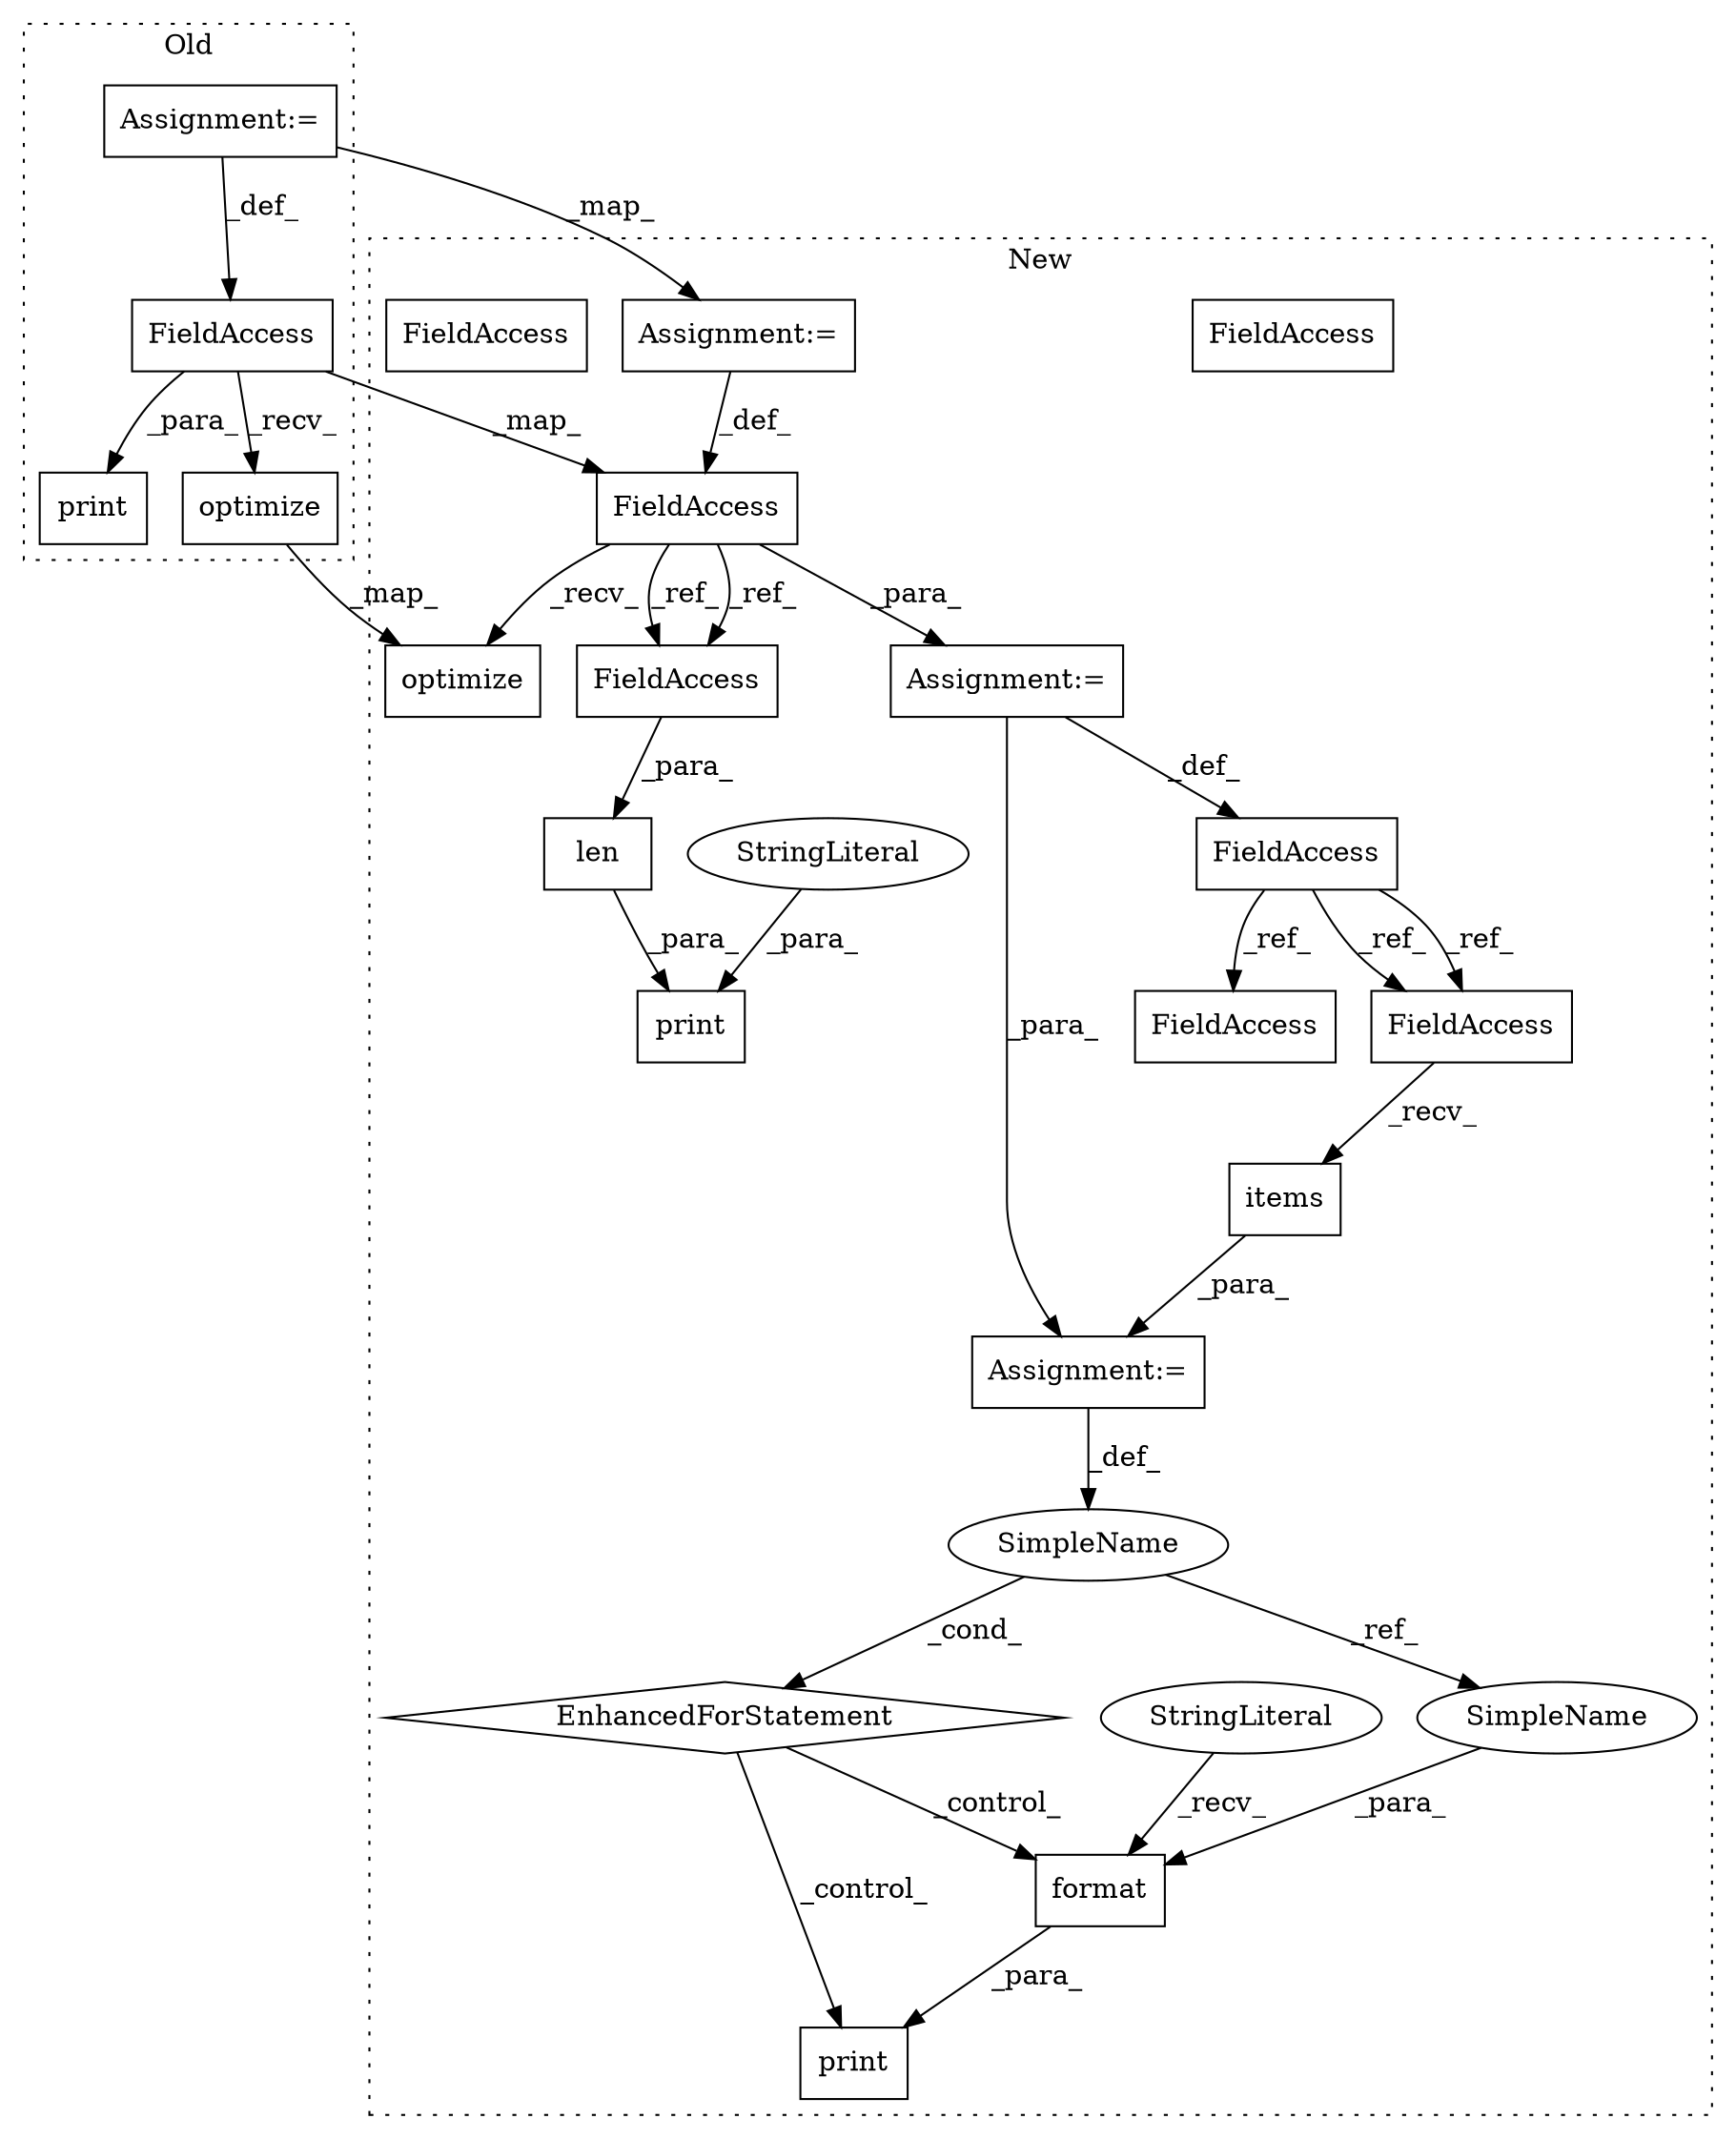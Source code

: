 digraph G {
subgraph cluster0 {
1 [label="print" a="32" s="1352,1374" l="6,1" shape="box"];
14 [label="Assignment:=" a="7" s="1275" l="1" shape="box"];
19 [label="FieldAccess" a="22" s="1270" l="5" shape="box"];
20 [label="optimize" a="32" s="1321,1343" l="9,1" shape="box"];
label = "Old";
style="dotted";
}
subgraph cluster1 {
2 [label="items" a="32" s="1678" l="7" shape="box"];
3 [label="Assignment:=" a="7" s="1576,1685" l="77,2" shape="box"];
4 [label="EnhancedForStatement" a="70" s="1576,1685" l="77,2" shape="diamond"];
5 [label="print" a="32" s="1699,1735" l="6,1" shape="box"];
6 [label="SimpleName" a="42" s="1657" l="5" shape="ellipse"];
7 [label="format" a="32" s="1718,1734" l="7,1" shape="box"];
8 [label="StringLiteral" a="45" s="1705" l="12" shape="ellipse"];
9 [label="FieldAccess" a="22" s="1475" l="5" shape="box"];
10 [label="FieldAccess" a="22" s="1525" l="5" shape="box"];
11 [label="FieldAccess" a="22" s="1665" l="5" shape="box"];
12 [label="Assignment:=" a="7" s="1480" l="1" shape="box"];
13 [label="Assignment:=" a="7" s="1205" l="1" shape="box"];
15 [label="print" a="32" s="1381,1434" l="6,1" shape="box"];
16 [label="len" a="32" s="1417,1433" l="4,1" shape="box"];
17 [label="FieldAccess" a="22" s="1421" l="5" shape="box"];
18 [label="FieldAccess" a="22" s="1200" l="5" shape="box"];
21 [label="optimize" a="32" s="1348,1370" l="9,1" shape="box"];
22 [label="StringLiteral" a="45" s="1387" l="29" shape="ellipse"];
23 [label="FieldAccess" a="22" s="1421" l="5" shape="box"];
24 [label="SimpleName" a="42" s="1729" l="5" shape="ellipse"];
25 [label="FieldAccess" a="22" s="1665" l="5" shape="box"];
label = "New";
style="dotted";
}
2 -> 3 [label="_para_"];
3 -> 6 [label="_def_"];
4 -> 7 [label="_control_"];
4 -> 5 [label="_control_"];
6 -> 4 [label="_cond_"];
6 -> 24 [label="_ref_"];
7 -> 5 [label="_para_"];
8 -> 7 [label="_recv_"];
9 -> 10 [label="_ref_"];
9 -> 25 [label="_ref_"];
9 -> 25 [label="_ref_"];
12 -> 9 [label="_def_"];
12 -> 3 [label="_para_"];
13 -> 18 [label="_def_"];
14 -> 13 [label="_map_"];
14 -> 19 [label="_def_"];
16 -> 15 [label="_para_"];
18 -> 12 [label="_para_"];
18 -> 23 [label="_ref_"];
18 -> 23 [label="_ref_"];
18 -> 21 [label="_recv_"];
19 -> 18 [label="_map_"];
19 -> 1 [label="_para_"];
19 -> 20 [label="_recv_"];
20 -> 21 [label="_map_"];
22 -> 15 [label="_para_"];
23 -> 16 [label="_para_"];
24 -> 7 [label="_para_"];
25 -> 2 [label="_recv_"];
}